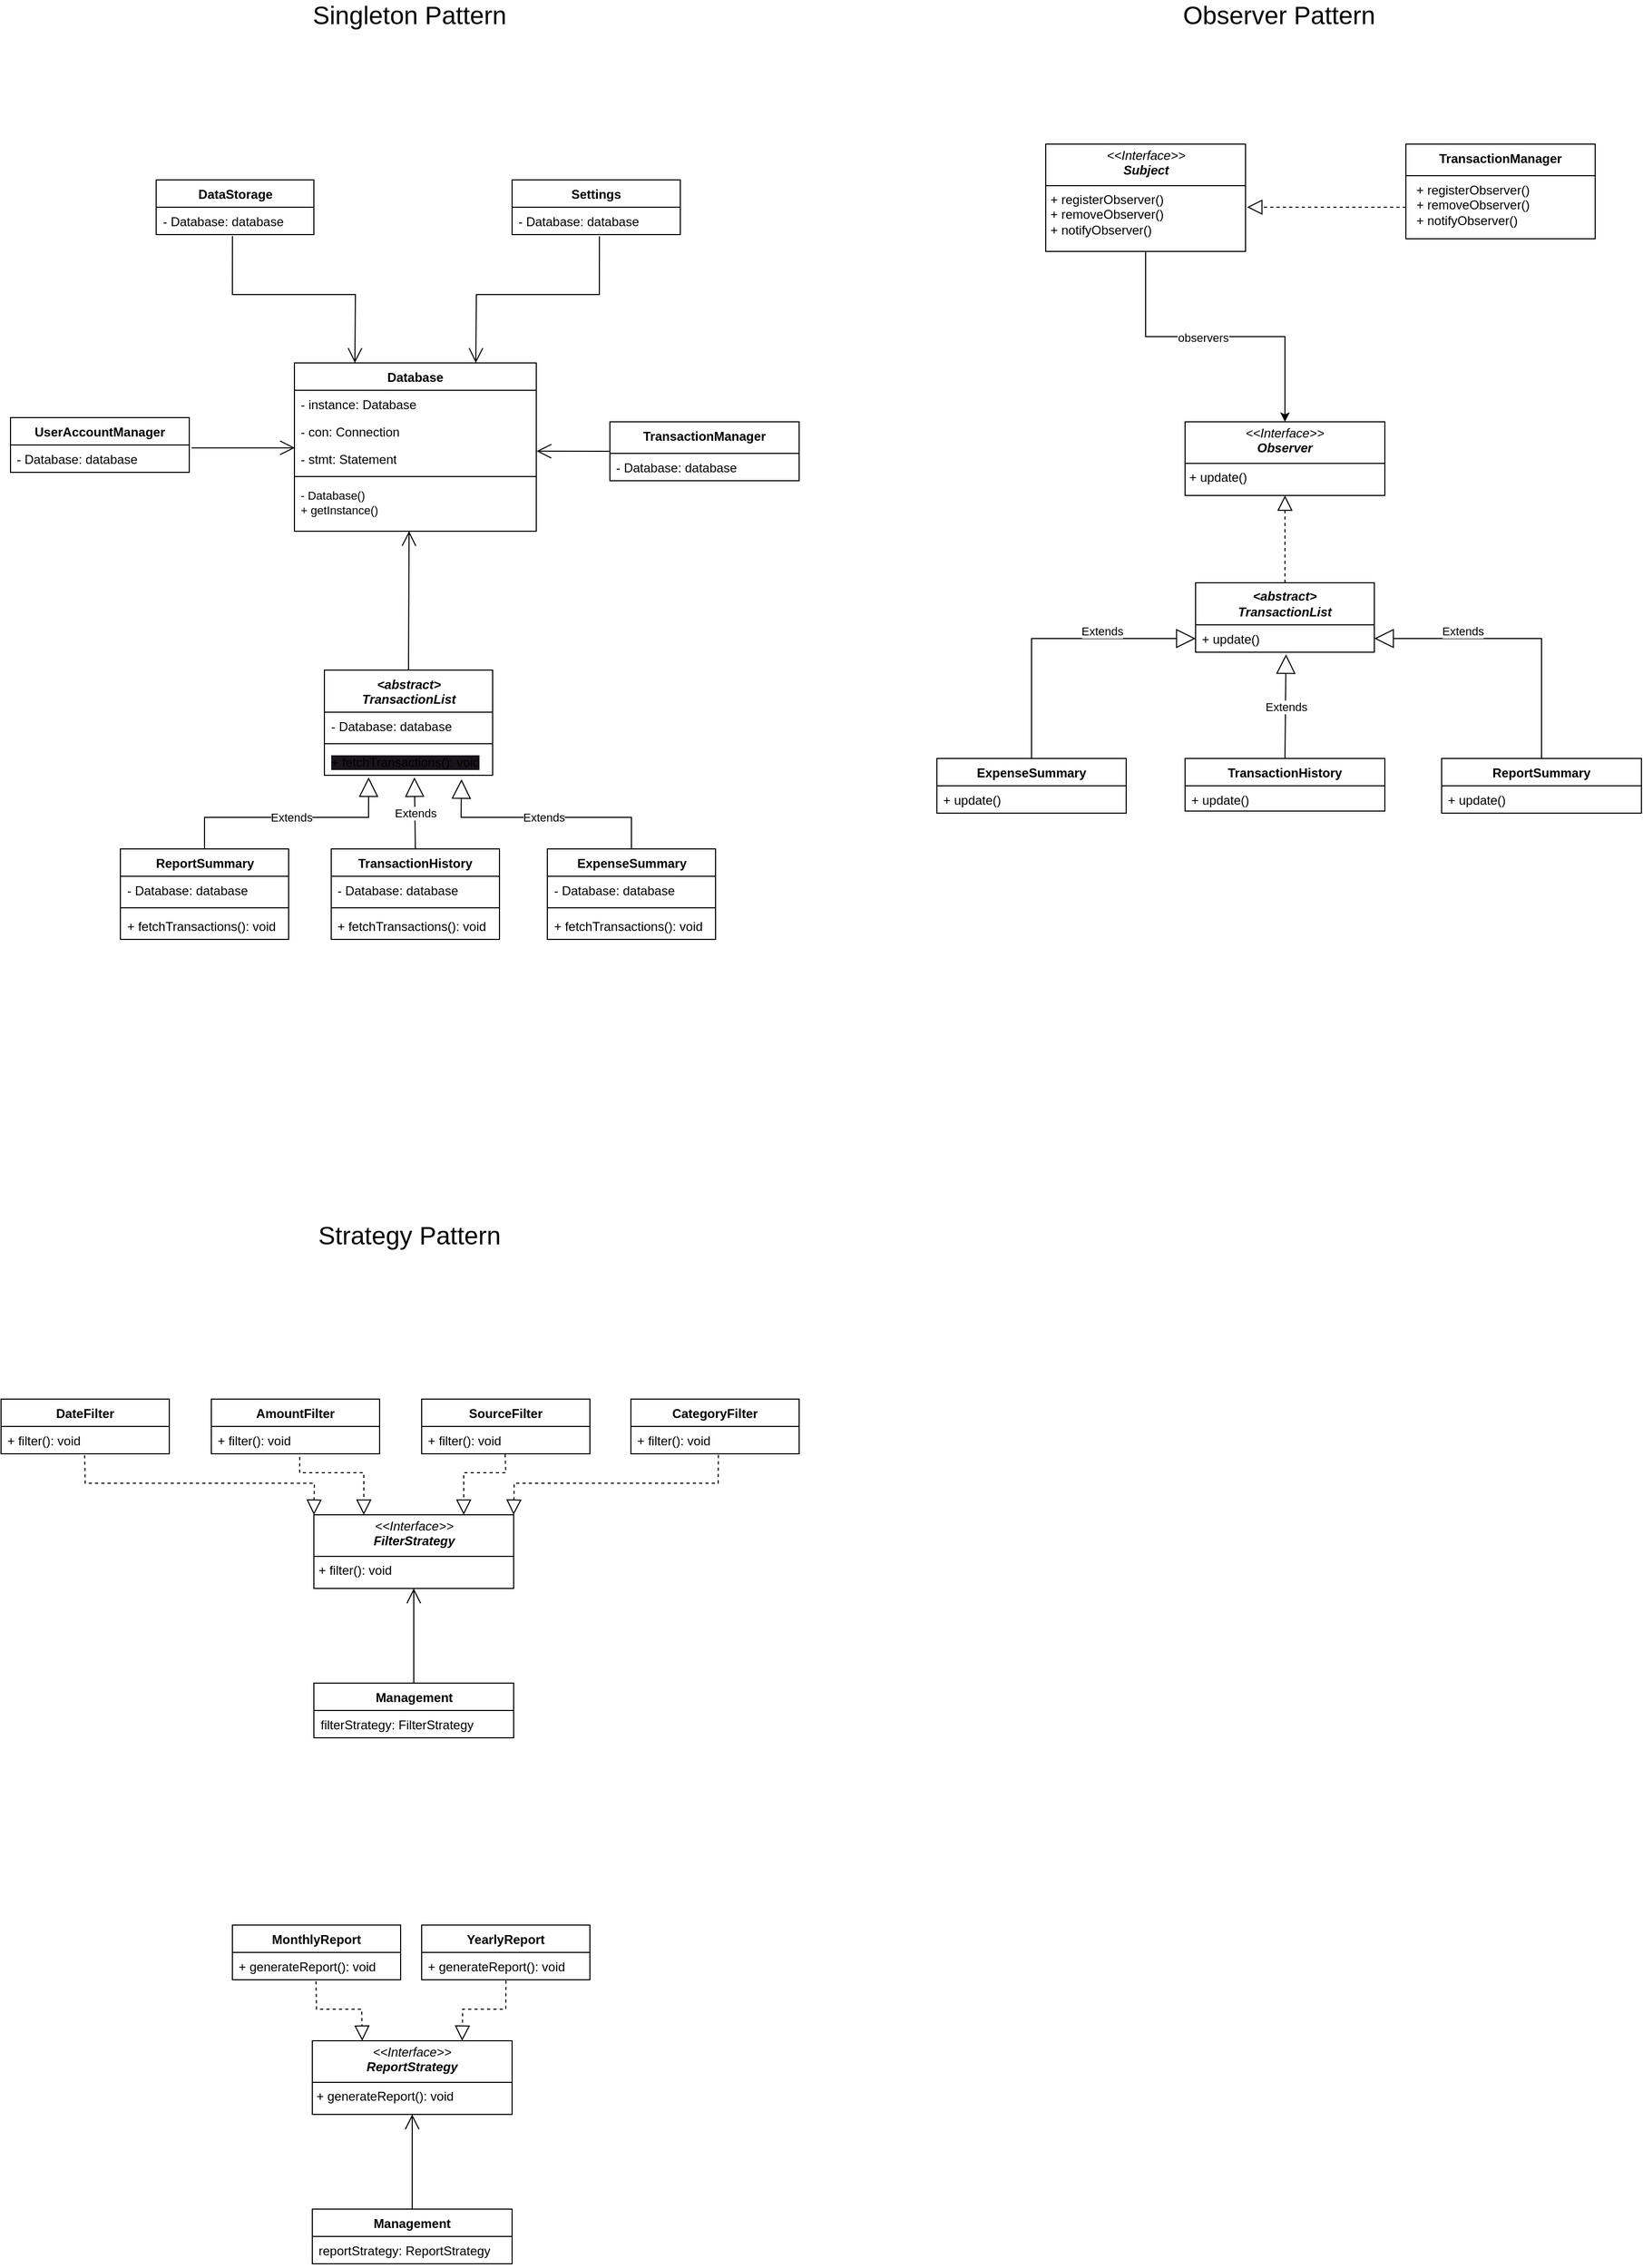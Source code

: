 <mxfile version="25.0.2">
  <diagram name="Seite-1" id="cXUFQEeaW59fj23Ln96j">
    <mxGraphModel dx="-550" dy="3259" grid="1" gridSize="10" guides="1" tooltips="1" connect="1" arrows="1" fold="1" page="1" pageScale="1" pageWidth="827" pageHeight="1169" math="0" shadow="0">
      <root>
        <mxCell id="0" />
        <mxCell id="1" parent="0" />
        <mxCell id="AUVV40zPMTTCpE6o2sGs-95" value="&lt;font style=&quot;font-size: 24px;&quot;&gt;Singleton Pattern&lt;/font&gt;" style="text;html=1;align=center;verticalAlign=middle;whiteSpace=wrap;rounded=0;" parent="1" vertex="1">
          <mxGeometry x="4433" y="-1150" width="231" height="30" as="geometry" />
        </mxCell>
        <mxCell id="w5f9wXGznIVUlc2JoBGe-2" value="&lt;font style=&quot;font-size: 24px;&quot;&gt;Observer Pattern&lt;/font&gt;" style="text;html=1;align=center;verticalAlign=middle;whiteSpace=wrap;rounded=0;" parent="1" vertex="1">
          <mxGeometry x="5260" y="-1150" width="231" height="30" as="geometry" />
        </mxCell>
        <mxCell id="w5f9wXGznIVUlc2JoBGe-7" value="&lt;p style=&quot;margin:0px;margin-top:4px;text-align:center;&quot;&gt;&lt;i&gt;&amp;lt;&amp;lt;Interface&amp;gt;&amp;gt;&lt;br&gt;&lt;b&gt;Observer&lt;/b&gt;&lt;/i&gt;&lt;/p&gt;&lt;hr size=&quot;1&quot; style=&quot;border-style:solid;&quot;&gt;&lt;p style=&quot;margin:0px;margin-left:4px;&quot;&gt;+ update()&lt;/p&gt;" style="verticalAlign=top;align=left;overflow=fill;html=1;whiteSpace=wrap;" parent="1" vertex="1">
          <mxGeometry x="5286" y="-749" width="190" height="70" as="geometry" />
        </mxCell>
        <mxCell id="w5f9wXGznIVUlc2JoBGe-69" style="edgeStyle=orthogonalEdgeStyle;rounded=0;orthogonalLoop=1;jettySize=auto;html=1;exitX=0.5;exitY=1;exitDx=0;exitDy=0;entryX=0.5;entryY=0;entryDx=0;entryDy=0;" parent="1" source="w5f9wXGznIVUlc2JoBGe-47" target="w5f9wXGznIVUlc2JoBGe-7" edge="1">
          <mxGeometry relative="1" as="geometry" />
        </mxCell>
        <mxCell id="w5f9wXGznIVUlc2JoBGe-70" value="observers" style="edgeLabel;html=1;align=center;verticalAlign=middle;resizable=0;points=[];" parent="w5f9wXGznIVUlc2JoBGe-69" vertex="1" connectable="0">
          <mxGeometry x="-0.079" y="-1" relative="1" as="geometry">
            <mxPoint as="offset" />
          </mxGeometry>
        </mxCell>
        <mxCell id="w5f9wXGznIVUlc2JoBGe-47" value="&lt;p style=&quot;margin:0px;margin-top:4px;text-align:center;&quot;&gt;&lt;i&gt;&amp;lt;&amp;lt;Interface&amp;gt;&amp;gt;&lt;br&gt;&lt;b&gt;Subject&lt;/b&gt;&lt;/i&gt;&lt;/p&gt;&lt;hr size=&quot;1&quot; style=&quot;border-style:solid;&quot;&gt;&lt;p style=&quot;margin:0px;margin-left:4px;&quot;&gt;+ registerObserver()&lt;/p&gt;&lt;p style=&quot;margin:0px;margin-left:4px;&quot;&gt;+ removeObserver()&lt;br&gt;&lt;/p&gt;&lt;p style=&quot;margin:0px;margin-left:4px;&quot;&gt;+ notifyObserver()&lt;br&gt;&lt;/p&gt;" style="verticalAlign=top;align=left;overflow=fill;html=1;whiteSpace=wrap;" parent="1" vertex="1">
          <mxGeometry x="5153.5" y="-1013" width="190" height="102" as="geometry" />
        </mxCell>
        <mxCell id="w5f9wXGznIVUlc2JoBGe-63" value="" style="endArrow=block;dashed=1;endFill=0;endSize=12;html=1;rounded=0;exitX=0;exitY=0.5;exitDx=0;exitDy=0;entryX=1.008;entryY=0.588;entryDx=0;entryDy=0;entryPerimeter=0;" parent="1" source="Cl8pB7wFlJ_iIsilF900-65" target="w5f9wXGznIVUlc2JoBGe-47" edge="1">
          <mxGeometry width="160" relative="1" as="geometry">
            <mxPoint x="5475" y="-964" as="sourcePoint" />
            <mxPoint x="5603.5" y="-1131" as="targetPoint" />
          </mxGeometry>
        </mxCell>
        <mxCell id="Cl8pB7wFlJ_iIsilF900-1" value="Database" style="swimlane;fontStyle=1;align=center;verticalAlign=top;childLayout=stackLayout;horizontal=1;startSize=26;horizontalStack=0;resizeParent=1;resizeParentMax=0;resizeLast=0;collapsible=1;marginBottom=0;whiteSpace=wrap;html=1;" parent="1" vertex="1">
          <mxGeometry x="4439" y="-805" width="230" height="160" as="geometry" />
        </mxCell>
        <mxCell id="Cl8pB7wFlJ_iIsilF900-2" value="- instance: Database" style="text;strokeColor=none;fillColor=none;align=left;verticalAlign=top;spacingLeft=4;spacingRight=4;overflow=hidden;rotatable=0;points=[[0,0.5],[1,0.5]];portConstraint=eastwest;whiteSpace=wrap;html=1;" parent="Cl8pB7wFlJ_iIsilF900-1" vertex="1">
          <mxGeometry y="26" width="230" height="26" as="geometry" />
        </mxCell>
        <mxCell id="Cl8pB7wFlJ_iIsilF900-3" value="- con: Connection" style="text;strokeColor=none;fillColor=none;align=left;verticalAlign=top;spacingLeft=4;spacingRight=4;overflow=hidden;rotatable=0;points=[[0,0.5],[1,0.5]];portConstraint=eastwest;whiteSpace=wrap;html=1;" parent="Cl8pB7wFlJ_iIsilF900-1" vertex="1">
          <mxGeometry y="52" width="230" height="26" as="geometry" />
        </mxCell>
        <mxCell id="Cl8pB7wFlJ_iIsilF900-4" value="- stmt: Statement" style="text;strokeColor=none;fillColor=none;align=left;verticalAlign=top;spacingLeft=4;spacingRight=4;overflow=hidden;rotatable=0;points=[[0,0.5],[1,0.5]];portConstraint=eastwest;whiteSpace=wrap;html=1;" parent="Cl8pB7wFlJ_iIsilF900-1" vertex="1">
          <mxGeometry y="78" width="230" height="26" as="geometry" />
        </mxCell>
        <mxCell id="Cl8pB7wFlJ_iIsilF900-5" value="" style="line;strokeWidth=1;fillColor=none;align=left;verticalAlign=middle;spacingTop=-1;spacingLeft=3;spacingRight=3;rotatable=0;labelPosition=right;points=[];portConstraint=eastwest;strokeColor=inherit;" parent="Cl8pB7wFlJ_iIsilF900-1" vertex="1">
          <mxGeometry y="104" width="230" height="8" as="geometry" />
        </mxCell>
        <mxCell id="Cl8pB7wFlJ_iIsilF900-6" value="&lt;div&gt;&lt;span style=&quot;font-size: 11px; text-align: center; text-wrap: nowrap; background-color: rgb(255, 255, 255);&quot;&gt;&lt;font style=&quot;&quot; color=&quot;#000000&quot;&gt;- Database()&lt;/font&gt;&lt;/span&gt;&lt;/div&gt;&lt;div&gt;&lt;span style=&quot;font-size: 11px; text-align: center; text-wrap: nowrap; background-color: rgb(255, 255, 255);&quot;&gt;&lt;font style=&quot;&quot; color=&quot;#000000&quot;&gt;+ getInstance()&lt;/font&gt;&lt;/span&gt;&lt;/div&gt;" style="text;strokeColor=none;fillColor=none;align=left;verticalAlign=top;spacingLeft=4;spacingRight=4;overflow=hidden;rotatable=0;points=[[0,0.5],[1,0.5]];portConstraint=eastwest;whiteSpace=wrap;html=1;" parent="Cl8pB7wFlJ_iIsilF900-1" vertex="1">
          <mxGeometry y="112" width="230" height="48" as="geometry" />
        </mxCell>
        <mxCell id="Cl8pB7wFlJ_iIsilF900-7" value="UserAccountManager" style="swimlane;fontStyle=1;align=center;verticalAlign=top;childLayout=stackLayout;horizontal=1;startSize=26;horizontalStack=0;resizeParent=1;resizeParentMax=0;resizeLast=0;collapsible=1;marginBottom=0;whiteSpace=wrap;html=1;" parent="1" vertex="1">
          <mxGeometry x="4169" y="-753" width="170" height="52" as="geometry" />
        </mxCell>
        <mxCell id="Cl8pB7wFlJ_iIsilF900-43" value="- Database: database" style="text;strokeColor=none;fillColor=none;align=left;verticalAlign=top;spacingLeft=4;spacingRight=4;overflow=hidden;rotatable=0;points=[[0,0.5],[1,0.5]];portConstraint=eastwest;whiteSpace=wrap;html=1;" parent="Cl8pB7wFlJ_iIsilF900-7" vertex="1">
          <mxGeometry y="26" width="170" height="26" as="geometry" />
        </mxCell>
        <mxCell id="Cl8pB7wFlJ_iIsilF900-17" value="Settings" style="swimlane;fontStyle=1;align=center;verticalAlign=top;childLayout=stackLayout;horizontal=1;startSize=26;horizontalStack=0;resizeParent=1;resizeParentMax=0;resizeLast=0;collapsible=1;marginBottom=0;whiteSpace=wrap;html=1;" parent="1" vertex="1">
          <mxGeometry x="4646" y="-979" width="160" height="52" as="geometry" />
        </mxCell>
        <mxCell id="Cl8pB7wFlJ_iIsilF900-45" value="- Database: database" style="text;strokeColor=none;fillColor=none;align=left;verticalAlign=top;spacingLeft=4;spacingRight=4;overflow=hidden;rotatable=0;points=[[0,0.5],[1,0.5]];portConstraint=eastwest;whiteSpace=wrap;html=1;" parent="Cl8pB7wFlJ_iIsilF900-17" vertex="1">
          <mxGeometry y="26" width="160" height="26" as="geometry" />
        </mxCell>
        <mxCell id="Cl8pB7wFlJ_iIsilF900-22" value="DataStorage" style="swimlane;fontStyle=1;align=center;verticalAlign=top;childLayout=stackLayout;horizontal=1;startSize=26;horizontalStack=0;resizeParent=1;resizeParentMax=0;resizeLast=0;collapsible=1;marginBottom=0;whiteSpace=wrap;html=1;" parent="1" vertex="1">
          <mxGeometry x="4307.5" y="-979" width="150" height="52" as="geometry" />
        </mxCell>
        <mxCell id="Cl8pB7wFlJ_iIsilF900-44" value="- Database: database" style="text;strokeColor=none;fillColor=none;align=left;verticalAlign=top;spacingLeft=4;spacingRight=4;overflow=hidden;rotatable=0;points=[[0,0.5],[1,0.5]];portConstraint=eastwest;whiteSpace=wrap;html=1;" parent="Cl8pB7wFlJ_iIsilF900-22" vertex="1">
          <mxGeometry y="26" width="150" height="26" as="geometry" />
        </mxCell>
        <mxCell id="Cl8pB7wFlJ_iIsilF900-27" value="&lt;div&gt;&lt;span style=&quot;background-color: initial;&quot;&gt;TransactionManager&lt;/span&gt;&lt;br&gt;&lt;/div&gt;" style="swimlane;fontStyle=1;align=center;verticalAlign=top;childLayout=stackLayout;horizontal=1;startSize=30;horizontalStack=0;resizeParent=1;resizeParentMax=0;resizeLast=0;collapsible=1;marginBottom=0;whiteSpace=wrap;html=1;" parent="1" vertex="1">
          <mxGeometry x="4739" y="-749" width="180" height="56" as="geometry" />
        </mxCell>
        <mxCell id="Cl8pB7wFlJ_iIsilF900-42" value="- Database: database" style="text;strokeColor=none;fillColor=none;align=left;verticalAlign=top;spacingLeft=4;spacingRight=4;overflow=hidden;rotatable=0;points=[[0,0.5],[1,0.5]];portConstraint=eastwest;whiteSpace=wrap;html=1;" parent="Cl8pB7wFlJ_iIsilF900-27" vertex="1">
          <mxGeometry y="30" width="180" height="26" as="geometry" />
        </mxCell>
        <mxCell id="Cl8pB7wFlJ_iIsilF900-47" value="" style="endArrow=open;endFill=1;endSize=12;html=1;rounded=0;entryX=0.25;entryY=0;entryDx=0;entryDy=0;exitX=0.484;exitY=1.051;exitDx=0;exitDy=0;exitPerimeter=0;" parent="1" source="Cl8pB7wFlJ_iIsilF900-44" target="Cl8pB7wFlJ_iIsilF900-1" edge="1">
          <mxGeometry width="160" relative="1" as="geometry">
            <mxPoint x="4380" y="-920" as="sourcePoint" />
            <mxPoint x="4875" y="-715" as="targetPoint" />
            <Array as="points">
              <mxPoint x="4380" y="-870" />
              <mxPoint x="4497" y="-870" />
            </Array>
          </mxGeometry>
        </mxCell>
        <mxCell id="Cl8pB7wFlJ_iIsilF900-48" value="" style="endArrow=open;endFill=1;endSize=12;html=1;rounded=0;entryX=0.75;entryY=0;entryDx=0;entryDy=0;exitX=0.519;exitY=1.064;exitDx=0;exitDy=0;exitPerimeter=0;" parent="1" source="Cl8pB7wFlJ_iIsilF900-45" target="Cl8pB7wFlJ_iIsilF900-1" edge="1">
          <mxGeometry width="160" relative="1" as="geometry">
            <mxPoint x="4730" y="-910" as="sourcePoint" />
            <mxPoint x="4775" y="-815" as="targetPoint" />
            <Array as="points">
              <mxPoint x="4729" y="-870" />
              <mxPoint x="4612" y="-870" />
            </Array>
          </mxGeometry>
        </mxCell>
        <mxCell id="Cl8pB7wFlJ_iIsilF900-49" value="" style="endArrow=open;endFill=1;endSize=12;html=1;rounded=0;exitX=1.013;exitY=0.104;exitDx=0;exitDy=0;entryX=0.002;entryY=0.104;entryDx=0;entryDy=0;entryPerimeter=0;exitPerimeter=0;" parent="1" source="Cl8pB7wFlJ_iIsilF900-43" target="Cl8pB7wFlJ_iIsilF900-4" edge="1">
          <mxGeometry width="160" relative="1" as="geometry">
            <mxPoint x="4342.23" y="-687.33" as="sourcePoint" />
            <mxPoint x="4705" y="-615" as="targetPoint" />
          </mxGeometry>
        </mxCell>
        <mxCell id="Cl8pB7wFlJ_iIsilF900-50" value="" style="endArrow=open;endFill=1;endSize=12;html=1;rounded=0;exitX=0;exitY=0.5;exitDx=0;exitDy=0;entryX=1.001;entryY=0.226;entryDx=0;entryDy=0;entryPerimeter=0;" parent="1" source="Cl8pB7wFlJ_iIsilF900-27" target="Cl8pB7wFlJ_iIsilF900-4" edge="1">
          <mxGeometry width="160" relative="1" as="geometry">
            <mxPoint x="4745" y="-684.0" as="sourcePoint" />
            <mxPoint x="4685" y="-665" as="targetPoint" />
          </mxGeometry>
        </mxCell>
        <mxCell id="Cl8pB7wFlJ_iIsilF900-51" value="" style="endArrow=open;endFill=1;endSize=12;html=1;rounded=0;exitX=0.5;exitY=0;exitDx=0;exitDy=0;entryX=0.474;entryY=0.997;entryDx=0;entryDy=0;entryPerimeter=0;" parent="1" source="Cl8pB7wFlJ_iIsilF900-99" target="Cl8pB7wFlJ_iIsilF900-6" edge="1">
          <mxGeometry width="160" relative="1" as="geometry">
            <mxPoint x="4544" y="-393" as="sourcePoint" />
            <mxPoint x="4559" y="-493" as="targetPoint" />
          </mxGeometry>
        </mxCell>
        <mxCell id="Cl8pB7wFlJ_iIsilF900-52" value="&lt;div&gt;&lt;span style=&quot;background-color: initial;&quot;&gt;TransactionManager&lt;/span&gt;&lt;br&gt;&lt;/div&gt;" style="swimlane;fontStyle=1;align=center;verticalAlign=top;childLayout=stackLayout;horizontal=1;startSize=30;horizontalStack=0;resizeParent=1;resizeParentMax=0;resizeLast=0;collapsible=1;marginBottom=0;whiteSpace=wrap;html=1;" parent="1" vertex="1">
          <mxGeometry x="5496" y="-1013" width="180" height="90" as="geometry" />
        </mxCell>
        <mxCell id="Cl8pB7wFlJ_iIsilF900-65" value="&lt;p style=&quot;margin: 0px 0px 0px 4px;&quot;&gt;+ registerObserver()&lt;/p&gt;&lt;p style=&quot;margin: 0px 0px 0px 4px;&quot;&gt;+ removeObserver()&lt;br&gt;&lt;/p&gt;&lt;p style=&quot;margin: 0px 0px 0px 4px;&quot;&gt;+ notifyObserver()&lt;/p&gt;" style="text;strokeColor=none;fillColor=none;align=left;verticalAlign=top;spacingLeft=4;spacingRight=4;overflow=hidden;rotatable=0;points=[[0,0.5],[1,0.5]];portConstraint=eastwest;whiteSpace=wrap;html=1;" parent="Cl8pB7wFlJ_iIsilF900-52" vertex="1">
          <mxGeometry y="30" width="180" height="60" as="geometry" />
        </mxCell>
        <mxCell id="Cl8pB7wFlJ_iIsilF900-79" value="ExpenseSummary" style="swimlane;fontStyle=1;align=center;verticalAlign=top;childLayout=stackLayout;horizontal=1;startSize=26;horizontalStack=0;resizeParent=1;resizeParentMax=0;resizeLast=0;collapsible=1;marginBottom=0;whiteSpace=wrap;html=1;" parent="1" vertex="1">
          <mxGeometry x="5050" y="-429" width="180" height="52" as="geometry" />
        </mxCell>
        <mxCell id="Cl8pB7wFlJ_iIsilF900-80" value="+ update()" style="text;strokeColor=none;fillColor=none;align=left;verticalAlign=top;spacingLeft=4;spacingRight=4;overflow=hidden;rotatable=0;points=[[0,0.5],[1,0.5]];portConstraint=eastwest;whiteSpace=wrap;html=1;" parent="Cl8pB7wFlJ_iIsilF900-79" vertex="1">
          <mxGeometry y="26" width="180" height="26" as="geometry" />
        </mxCell>
        <mxCell id="Cl8pB7wFlJ_iIsilF900-83" value="TransactionHistory" style="swimlane;fontStyle=1;align=center;verticalAlign=top;childLayout=stackLayout;horizontal=1;startSize=26;horizontalStack=0;resizeParent=1;resizeParentMax=0;resizeLast=0;collapsible=1;marginBottom=0;whiteSpace=wrap;html=1;" parent="1" vertex="1">
          <mxGeometry x="5286" y="-429" width="190" height="50" as="geometry" />
        </mxCell>
        <mxCell id="Cl8pB7wFlJ_iIsilF900-84" value="+ update()" style="text;strokeColor=none;fillColor=none;align=left;verticalAlign=top;spacingLeft=4;spacingRight=4;overflow=hidden;rotatable=0;points=[[0,0.5],[1,0.5]];portConstraint=eastwest;whiteSpace=wrap;html=1;" parent="Cl8pB7wFlJ_iIsilF900-83" vertex="1">
          <mxGeometry y="26" width="190" height="24" as="geometry" />
        </mxCell>
        <mxCell id="Cl8pB7wFlJ_iIsilF900-85" value="ReportSummary" style="swimlane;fontStyle=1;align=center;verticalAlign=top;childLayout=stackLayout;horizontal=1;startSize=26;horizontalStack=0;resizeParent=1;resizeParentMax=0;resizeLast=0;collapsible=1;marginBottom=0;whiteSpace=wrap;html=1;" parent="1" vertex="1">
          <mxGeometry x="5530" y="-429" width="190" height="52" as="geometry" />
        </mxCell>
        <mxCell id="Cl8pB7wFlJ_iIsilF900-86" value="+ update()" style="text;strokeColor=none;fillColor=none;align=left;verticalAlign=top;spacingLeft=4;spacingRight=4;overflow=hidden;rotatable=0;points=[[0,0.5],[1,0.5]];portConstraint=eastwest;whiteSpace=wrap;html=1;" parent="Cl8pB7wFlJ_iIsilF900-85" vertex="1">
          <mxGeometry y="26" width="190" height="26" as="geometry" />
        </mxCell>
        <mxCell id="Cl8pB7wFlJ_iIsilF900-93" value="&lt;i&gt;&lt;b&gt;&amp;lt;abstract&amp;gt;&lt;/b&gt;&lt;/i&gt;&lt;div&gt;&lt;i&gt;&lt;b&gt;TransactionList&lt;/b&gt;&lt;/i&gt;&lt;/div&gt;" style="swimlane;fontStyle=0;childLayout=stackLayout;horizontal=1;startSize=40;fillColor=none;horizontalStack=0;resizeParent=1;resizeParentMax=0;resizeLast=0;collapsible=1;marginBottom=0;whiteSpace=wrap;html=1;" parent="1" vertex="1">
          <mxGeometry x="5296" y="-596" width="170" height="66" as="geometry" />
        </mxCell>
        <mxCell id="Cl8pB7wFlJ_iIsilF900-95" value="+ update()" style="text;strokeColor=none;fillColor=none;align=left;verticalAlign=top;spacingLeft=4;spacingRight=4;overflow=hidden;rotatable=0;points=[[0,0.5],[1,0.5]];portConstraint=eastwest;whiteSpace=wrap;html=1;" parent="Cl8pB7wFlJ_iIsilF900-93" vertex="1">
          <mxGeometry y="40" width="170" height="26" as="geometry" />
        </mxCell>
        <mxCell id="Cl8pB7wFlJ_iIsilF900-99" value="&lt;i style=&quot;font-weight: 400;&quot;&gt;&lt;b&gt;&amp;lt;abstract&amp;gt;&lt;/b&gt;&lt;/i&gt;&lt;div style=&quot;font-weight: 400;&quot;&gt;&lt;i&gt;&lt;b&gt;TransactionList&lt;/b&gt;&lt;/i&gt;&lt;/div&gt;" style="swimlane;fontStyle=1;align=center;verticalAlign=top;childLayout=stackLayout;horizontal=1;startSize=40;horizontalStack=0;resizeParent=1;resizeParentMax=0;resizeLast=0;collapsible=1;marginBottom=0;whiteSpace=wrap;html=1;" parent="1" vertex="1">
          <mxGeometry x="4467.5" y="-513" width="160" height="100" as="geometry" />
        </mxCell>
        <mxCell id="Cl8pB7wFlJ_iIsilF900-100" value="- Database: database" style="text;strokeColor=none;fillColor=none;align=left;verticalAlign=top;spacingLeft=4;spacingRight=4;overflow=hidden;rotatable=0;points=[[0,0.5],[1,0.5]];portConstraint=eastwest;whiteSpace=wrap;html=1;" parent="Cl8pB7wFlJ_iIsilF900-99" vertex="1">
          <mxGeometry y="40" width="160" height="26" as="geometry" />
        </mxCell>
        <mxCell id="Cl8pB7wFlJ_iIsilF900-101" value="" style="line;strokeWidth=1;fillColor=none;align=left;verticalAlign=middle;spacingTop=-1;spacingLeft=3;spacingRight=3;rotatable=0;labelPosition=right;points=[];portConstraint=eastwest;strokeColor=inherit;" parent="Cl8pB7wFlJ_iIsilF900-99" vertex="1">
          <mxGeometry y="66" width="160" height="8" as="geometry" />
        </mxCell>
        <mxCell id="Cl8pB7wFlJ_iIsilF900-102" value="&lt;span style=&quot;text-align: center; text-wrap: nowrap; background-color: rgb(24, 20, 29);&quot;&gt;&lt;font style=&quot;font-size: 12px;&quot;&gt;+ fetchTransactions(): void&lt;/font&gt;&lt;/span&gt;" style="text;strokeColor=none;fillColor=none;align=left;verticalAlign=top;spacingLeft=4;spacingRight=4;overflow=hidden;rotatable=0;points=[[0,0.5],[1,0.5]];portConstraint=eastwest;whiteSpace=wrap;html=1;" parent="Cl8pB7wFlJ_iIsilF900-99" vertex="1">
          <mxGeometry y="74" width="160" height="26" as="geometry" />
        </mxCell>
        <mxCell id="Cl8pB7wFlJ_iIsilF900-104" value="&lt;font style=&quot;font-size: 24px;&quot;&gt;Strategy Pattern&lt;/font&gt;" style="text;html=1;align=center;verticalAlign=middle;whiteSpace=wrap;rounded=0;" parent="1" vertex="1">
          <mxGeometry x="4433" y="10" width="231" height="30" as="geometry" />
        </mxCell>
        <mxCell id="Cl8pB7wFlJ_iIsilF900-111" value="ExpenseSummary" style="swimlane;fontStyle=1;align=center;verticalAlign=top;childLayout=stackLayout;horizontal=1;startSize=26;horizontalStack=0;resizeParent=1;resizeParentMax=0;resizeLast=0;collapsible=1;marginBottom=0;whiteSpace=wrap;html=1;" parent="1" vertex="1">
          <mxGeometry x="4679.5" y="-343" width="160" height="86" as="geometry" />
        </mxCell>
        <mxCell id="Cl8pB7wFlJ_iIsilF900-112" value="- Database: database" style="text;strokeColor=none;fillColor=none;align=left;verticalAlign=top;spacingLeft=4;spacingRight=4;overflow=hidden;rotatable=0;points=[[0,0.5],[1,0.5]];portConstraint=eastwest;whiteSpace=wrap;html=1;" parent="Cl8pB7wFlJ_iIsilF900-111" vertex="1">
          <mxGeometry y="26" width="160" height="26" as="geometry" />
        </mxCell>
        <mxCell id="Cl8pB7wFlJ_iIsilF900-113" value="" style="line;strokeWidth=1;fillColor=none;align=left;verticalAlign=middle;spacingTop=-1;spacingLeft=3;spacingRight=3;rotatable=0;labelPosition=right;points=[];portConstraint=eastwest;strokeColor=inherit;" parent="Cl8pB7wFlJ_iIsilF900-111" vertex="1">
          <mxGeometry y="52" width="160" height="8" as="geometry" />
        </mxCell>
        <mxCell id="Cl8pB7wFlJ_iIsilF900-114" value="&lt;span style=&quot;text-align: center; text-wrap: nowrap; background-color: rgb(255, 255, 255);&quot;&gt;&lt;font color=&quot;#000000&quot;&gt;+ fetchTransactions(): void&lt;/font&gt;&lt;/span&gt;" style="text;strokeColor=none;fillColor=none;align=left;verticalAlign=top;spacingLeft=4;spacingRight=4;overflow=hidden;rotatable=0;points=[[0,0.5],[1,0.5]];portConstraint=eastwest;whiteSpace=wrap;html=1;" parent="Cl8pB7wFlJ_iIsilF900-111" vertex="1">
          <mxGeometry y="60" width="160" height="26" as="geometry" />
        </mxCell>
        <mxCell id="Cl8pB7wFlJ_iIsilF900-115" value="TransactionHistory" style="swimlane;fontStyle=1;align=center;verticalAlign=top;childLayout=stackLayout;horizontal=1;startSize=26;horizontalStack=0;resizeParent=1;resizeParentMax=0;resizeLast=0;collapsible=1;marginBottom=0;whiteSpace=wrap;html=1;" parent="1" vertex="1">
          <mxGeometry x="4474" y="-343" width="160" height="86" as="geometry" />
        </mxCell>
        <mxCell id="Cl8pB7wFlJ_iIsilF900-116" value="- Database: database" style="text;strokeColor=none;fillColor=none;align=left;verticalAlign=top;spacingLeft=4;spacingRight=4;overflow=hidden;rotatable=0;points=[[0,0.5],[1,0.5]];portConstraint=eastwest;whiteSpace=wrap;html=1;" parent="Cl8pB7wFlJ_iIsilF900-115" vertex="1">
          <mxGeometry y="26" width="160" height="26" as="geometry" />
        </mxCell>
        <mxCell id="Cl8pB7wFlJ_iIsilF900-117" value="" style="line;strokeWidth=1;fillColor=none;align=left;verticalAlign=middle;spacingTop=-1;spacingLeft=3;spacingRight=3;rotatable=0;labelPosition=right;points=[];portConstraint=eastwest;strokeColor=inherit;" parent="Cl8pB7wFlJ_iIsilF900-115" vertex="1">
          <mxGeometry y="52" width="160" height="8" as="geometry" />
        </mxCell>
        <mxCell id="Cl8pB7wFlJ_iIsilF900-118" value="&lt;span style=&quot;text-align: center; text-wrap: nowrap; background-color: rgb(255, 255, 255);&quot;&gt;&lt;font color=&quot;#000000&quot;&gt;+ fetchTransactions(): void&lt;/font&gt;&lt;/span&gt;" style="text;strokeColor=none;fillColor=none;align=left;verticalAlign=top;spacingLeft=4;spacingRight=4;overflow=hidden;rotatable=0;points=[[0,0.5],[1,0.5]];portConstraint=eastwest;whiteSpace=wrap;html=1;" parent="Cl8pB7wFlJ_iIsilF900-115" vertex="1">
          <mxGeometry y="60" width="160" height="26" as="geometry" />
        </mxCell>
        <mxCell id="Cl8pB7wFlJ_iIsilF900-119" value="ReportSummary" style="swimlane;fontStyle=1;align=center;verticalAlign=top;childLayout=stackLayout;horizontal=1;startSize=26;horizontalStack=0;resizeParent=1;resizeParentMax=0;resizeLast=0;collapsible=1;marginBottom=0;whiteSpace=wrap;html=1;" parent="1" vertex="1">
          <mxGeometry x="4273.5" y="-343" width="160" height="86" as="geometry" />
        </mxCell>
        <mxCell id="Cl8pB7wFlJ_iIsilF900-120" value="- Database: database" style="text;strokeColor=none;fillColor=none;align=left;verticalAlign=top;spacingLeft=4;spacingRight=4;overflow=hidden;rotatable=0;points=[[0,0.5],[1,0.5]];portConstraint=eastwest;whiteSpace=wrap;html=1;" parent="Cl8pB7wFlJ_iIsilF900-119" vertex="1">
          <mxGeometry y="26" width="160" height="26" as="geometry" />
        </mxCell>
        <mxCell id="Cl8pB7wFlJ_iIsilF900-121" value="" style="line;strokeWidth=1;fillColor=none;align=left;verticalAlign=middle;spacingTop=-1;spacingLeft=3;spacingRight=3;rotatable=0;labelPosition=right;points=[];portConstraint=eastwest;strokeColor=inherit;" parent="Cl8pB7wFlJ_iIsilF900-119" vertex="1">
          <mxGeometry y="52" width="160" height="8" as="geometry" />
        </mxCell>
        <mxCell id="Cl8pB7wFlJ_iIsilF900-122" value="&lt;span style=&quot;color: rgb(0, 0, 0); text-align: center; text-wrap: nowrap; background-color: rgb(255, 255, 255);&quot;&gt;+ fetchTransactions(): void&lt;/span&gt;" style="text;strokeColor=none;fillColor=none;align=left;verticalAlign=top;spacingLeft=4;spacingRight=4;overflow=hidden;rotatable=0;points=[[0,0.5],[1,0.5]];portConstraint=eastwest;whiteSpace=wrap;html=1;" parent="Cl8pB7wFlJ_iIsilF900-119" vertex="1">
          <mxGeometry y="60" width="160" height="26" as="geometry" />
        </mxCell>
        <mxCell id="Cl8pB7wFlJ_iIsilF900-123" value="Extends" style="endArrow=block;endSize=16;endFill=0;html=1;rounded=0;exitX=0.5;exitY=0;exitDx=0;exitDy=0;entryX=0.815;entryY=1.145;entryDx=0;entryDy=0;entryPerimeter=0;" parent="1" source="Cl8pB7wFlJ_iIsilF900-111" target="Cl8pB7wFlJ_iIsilF900-102" edge="1">
          <mxGeometry width="160" relative="1" as="geometry">
            <mxPoint x="4520.5" y="-433" as="sourcePoint" />
            <mxPoint x="4680.5" y="-433" as="targetPoint" />
            <Array as="points">
              <mxPoint x="4759.5" y="-373" />
              <mxPoint x="4597.5" y="-373" />
            </Array>
          </mxGeometry>
        </mxCell>
        <mxCell id="Cl8pB7wFlJ_iIsilF900-127" value="Extends" style="endArrow=block;endSize=16;endFill=0;html=1;rounded=0;exitX=0.5;exitY=0;exitDx=0;exitDy=0;entryX=0.535;entryY=1.078;entryDx=0;entryDy=0;entryPerimeter=0;" parent="1" source="Cl8pB7wFlJ_iIsilF900-115" target="Cl8pB7wFlJ_iIsilF900-102" edge="1">
          <mxGeometry width="160" relative="1" as="geometry">
            <mxPoint x="4710.5" y="-553" as="sourcePoint" />
            <mxPoint x="4870.5" y="-553" as="targetPoint" />
          </mxGeometry>
        </mxCell>
        <mxCell id="Cl8pB7wFlJ_iIsilF900-128" value="Extends" style="endArrow=block;endSize=16;endFill=0;html=1;rounded=0;exitX=0.5;exitY=0;exitDx=0;exitDy=0;entryX=0.263;entryY=1.076;entryDx=0;entryDy=0;entryPerimeter=0;" parent="1" source="Cl8pB7wFlJ_iIsilF900-119" target="Cl8pB7wFlJ_iIsilF900-102" edge="1">
          <mxGeometry width="160" relative="1" as="geometry">
            <mxPoint x="4710.5" y="-503" as="sourcePoint" />
            <mxPoint x="4500.5" y="-393" as="targetPoint" />
            <Array as="points">
              <mxPoint x="4353.5" y="-373" />
              <mxPoint x="4509.5" y="-373" />
            </Array>
          </mxGeometry>
        </mxCell>
        <mxCell id="Cl8pB7wFlJ_iIsilF900-129" value="&lt;p style=&quot;margin:0px;margin-top:4px;text-align:center;&quot;&gt;&lt;i&gt;&amp;lt;&amp;lt;Interface&amp;gt;&amp;gt;&lt;br&gt;&lt;b&gt;FilterStrategy&lt;/b&gt;&lt;/i&gt;&lt;/p&gt;&lt;hr size=&quot;1&quot; style=&quot;border-style:solid;&quot;&gt;&lt;p style=&quot;margin:0px;margin-left:4px;&quot;&gt;+ filter(): void&lt;/p&gt;" style="verticalAlign=top;align=left;overflow=fill;html=1;whiteSpace=wrap;" parent="1" vertex="1">
          <mxGeometry x="4457.5" y="290" width="190" height="70" as="geometry" />
        </mxCell>
        <mxCell id="Cl8pB7wFlJ_iIsilF900-130" value="DateFilter" style="swimlane;fontStyle=1;align=center;verticalAlign=top;childLayout=stackLayout;horizontal=1;startSize=26;horizontalStack=0;resizeParent=1;resizeParentMax=0;resizeLast=0;collapsible=1;marginBottom=0;whiteSpace=wrap;html=1;" parent="1" vertex="1">
          <mxGeometry x="4160" y="180" width="160" height="52" as="geometry" />
        </mxCell>
        <mxCell id="Cl8pB7wFlJ_iIsilF900-131" value="+ filter(): void" style="text;strokeColor=none;fillColor=none;align=left;verticalAlign=top;spacingLeft=4;spacingRight=4;overflow=hidden;rotatable=0;points=[[0,0.5],[1,0.5]];portConstraint=eastwest;whiteSpace=wrap;html=1;" parent="Cl8pB7wFlJ_iIsilF900-130" vertex="1">
          <mxGeometry y="26" width="160" height="26" as="geometry" />
        </mxCell>
        <mxCell id="Cl8pB7wFlJ_iIsilF900-134" value="CategoryFilter" style="swimlane;fontStyle=1;align=center;verticalAlign=top;childLayout=stackLayout;horizontal=1;startSize=26;horizontalStack=0;resizeParent=1;resizeParentMax=0;resizeLast=0;collapsible=1;marginBottom=0;whiteSpace=wrap;html=1;" parent="1" vertex="1">
          <mxGeometry x="4759" y="180" width="160" height="52" as="geometry" />
        </mxCell>
        <mxCell id="Cl8pB7wFlJ_iIsilF900-135" value="+ filter(): void" style="text;strokeColor=none;fillColor=none;align=left;verticalAlign=top;spacingLeft=4;spacingRight=4;overflow=hidden;rotatable=0;points=[[0,0.5],[1,0.5]];portConstraint=eastwest;whiteSpace=wrap;html=1;" parent="Cl8pB7wFlJ_iIsilF900-134" vertex="1">
          <mxGeometry y="26" width="160" height="26" as="geometry" />
        </mxCell>
        <mxCell id="Cl8pB7wFlJ_iIsilF900-136" value="" style="endArrow=block;dashed=1;endFill=0;endSize=12;html=1;rounded=0;exitX=0.52;exitY=1.044;exitDx=0;exitDy=0;exitPerimeter=0;entryX=1;entryY=0;entryDx=0;entryDy=0;" parent="1" source="Cl8pB7wFlJ_iIsilF900-135" target="Cl8pB7wFlJ_iIsilF900-129" edge="1">
          <mxGeometry width="160" relative="1" as="geometry">
            <mxPoint x="4774.5" y="250" as="sourcePoint" />
            <mxPoint x="4934.5" y="250" as="targetPoint" />
            <Array as="points">
              <mxPoint x="4842" y="260" />
              <mxPoint x="4648" y="260" />
            </Array>
          </mxGeometry>
        </mxCell>
        <mxCell id="Cl8pB7wFlJ_iIsilF900-137" value="" style="endArrow=block;dashed=1;endFill=0;endSize=12;html=1;rounded=0;exitX=0.497;exitY=1.051;exitDx=0;exitDy=0;exitPerimeter=0;entryX=0;entryY=0;entryDx=0;entryDy=0;" parent="1" source="Cl8pB7wFlJ_iIsilF900-131" target="Cl8pB7wFlJ_iIsilF900-129" edge="1">
          <mxGeometry width="160" relative="1" as="geometry">
            <mxPoint x="4774.5" y="250" as="sourcePoint" />
            <mxPoint x="4934.5" y="250" as="targetPoint" />
            <Array as="points">
              <mxPoint x="4240" y="260" />
              <mxPoint x="4458" y="260" />
            </Array>
          </mxGeometry>
        </mxCell>
        <mxCell id="Cl8pB7wFlJ_iIsilF900-138" value="AmountFilter" style="swimlane;fontStyle=1;align=center;verticalAlign=top;childLayout=stackLayout;horizontal=1;startSize=26;horizontalStack=0;resizeParent=1;resizeParentMax=0;resizeLast=0;collapsible=1;marginBottom=0;whiteSpace=wrap;html=1;" parent="1" vertex="1">
          <mxGeometry x="4360" y="180" width="160" height="52" as="geometry" />
        </mxCell>
        <mxCell id="Cl8pB7wFlJ_iIsilF900-139" value="+ filter(): void" style="text;strokeColor=none;fillColor=none;align=left;verticalAlign=top;spacingLeft=4;spacingRight=4;overflow=hidden;rotatable=0;points=[[0,0.5],[1,0.5]];portConstraint=eastwest;whiteSpace=wrap;html=1;" parent="Cl8pB7wFlJ_iIsilF900-138" vertex="1">
          <mxGeometry y="26" width="160" height="26" as="geometry" />
        </mxCell>
        <mxCell id="Cl8pB7wFlJ_iIsilF900-141" value="&lt;p style=&quot;margin:0px;margin-top:4px;text-align:center;&quot;&gt;&lt;i&gt;&amp;lt;&amp;lt;Interface&amp;gt;&amp;gt;&lt;br&gt;&lt;b&gt;ReportStrategy&lt;/b&gt;&lt;/i&gt;&lt;/p&gt;&lt;hr size=&quot;1&quot; style=&quot;border-style:solid;&quot;&gt;&lt;p style=&quot;margin:0px;margin-left:4px;&quot;&gt;+ generateReport(): void&lt;/p&gt;" style="verticalAlign=top;align=left;overflow=fill;html=1;whiteSpace=wrap;" parent="1" vertex="1">
          <mxGeometry x="4456" y="790" width="190" height="70" as="geometry" />
        </mxCell>
        <mxCell id="Cl8pB7wFlJ_iIsilF900-142" value="MonthlyReport" style="swimlane;fontStyle=1;align=center;verticalAlign=top;childLayout=stackLayout;horizontal=1;startSize=26;horizontalStack=0;resizeParent=1;resizeParentMax=0;resizeLast=0;collapsible=1;marginBottom=0;whiteSpace=wrap;html=1;" parent="1" vertex="1">
          <mxGeometry x="4380" y="680" width="160" height="52" as="geometry" />
        </mxCell>
        <mxCell id="Cl8pB7wFlJ_iIsilF900-143" value="+ generateReport(): void" style="text;strokeColor=none;fillColor=none;align=left;verticalAlign=top;spacingLeft=4;spacingRight=4;overflow=hidden;rotatable=0;points=[[0,0.5],[1,0.5]];portConstraint=eastwest;whiteSpace=wrap;html=1;" parent="Cl8pB7wFlJ_iIsilF900-142" vertex="1">
          <mxGeometry y="26" width="160" height="26" as="geometry" />
        </mxCell>
        <mxCell id="Cl8pB7wFlJ_iIsilF900-147" value="" style="endArrow=block;dashed=1;endFill=0;endSize=12;html=1;rounded=0;exitX=0.497;exitY=1.051;exitDx=0;exitDy=0;exitPerimeter=0;entryX=0.25;entryY=0;entryDx=0;entryDy=0;" parent="1" source="Cl8pB7wFlJ_iIsilF900-143" target="Cl8pB7wFlJ_iIsilF900-141" edge="1">
          <mxGeometry width="160" relative="1" as="geometry">
            <mxPoint x="4773" y="750" as="sourcePoint" />
            <mxPoint x="4933" y="750" as="targetPoint" />
            <Array as="points">
              <mxPoint x="4460" y="760" />
              <mxPoint x="4503" y="760" />
            </Array>
          </mxGeometry>
        </mxCell>
        <mxCell id="Cl8pB7wFlJ_iIsilF900-148" value="YearlyReport" style="swimlane;fontStyle=1;align=center;verticalAlign=top;childLayout=stackLayout;horizontal=1;startSize=26;horizontalStack=0;resizeParent=1;resizeParentMax=0;resizeLast=0;collapsible=1;marginBottom=0;whiteSpace=wrap;html=1;" parent="1" vertex="1">
          <mxGeometry x="4560" y="680" width="160" height="52" as="geometry" />
        </mxCell>
        <mxCell id="Cl8pB7wFlJ_iIsilF900-149" value="+ generateReport(): void" style="text;strokeColor=none;fillColor=none;align=left;verticalAlign=top;spacingLeft=4;spacingRight=4;overflow=hidden;rotatable=0;points=[[0,0.5],[1,0.5]];portConstraint=eastwest;whiteSpace=wrap;html=1;" parent="Cl8pB7wFlJ_iIsilF900-148" vertex="1">
          <mxGeometry y="26" width="160" height="26" as="geometry" />
        </mxCell>
        <mxCell id="Cl8pB7wFlJ_iIsilF900-150" value="" style="endArrow=block;dashed=1;endFill=0;endSize=12;html=1;rounded=0;exitX=0.501;exitY=1.03;exitDx=0;exitDy=0;exitPerimeter=0;entryX=0.75;entryY=0;entryDx=0;entryDy=0;" parent="1" source="Cl8pB7wFlJ_iIsilF900-149" target="Cl8pB7wFlJ_iIsilF900-141" edge="1">
          <mxGeometry width="160" relative="1" as="geometry">
            <mxPoint x="4473" y="780" as="sourcePoint" />
            <mxPoint x="4633" y="780" as="targetPoint" />
            <Array as="points">
              <mxPoint x="4640" y="760" />
              <mxPoint x="4599" y="760" />
            </Array>
          </mxGeometry>
        </mxCell>
        <mxCell id="Cl8pB7wFlJ_iIsilF900-151" value="Management" style="swimlane;fontStyle=1;align=center;verticalAlign=top;childLayout=stackLayout;horizontal=1;startSize=26;horizontalStack=0;resizeParent=1;resizeParentMax=0;resizeLast=0;collapsible=1;marginBottom=0;whiteSpace=wrap;html=1;" parent="1" vertex="1">
          <mxGeometry x="4456" y="950" width="190" height="52" as="geometry" />
        </mxCell>
        <mxCell id="Cl8pB7wFlJ_iIsilF900-152" value="reportStrategy: ReportStrategy" style="text;strokeColor=none;fillColor=none;align=left;verticalAlign=top;spacingLeft=4;spacingRight=4;overflow=hidden;rotatable=0;points=[[0,0.5],[1,0.5]];portConstraint=eastwest;whiteSpace=wrap;html=1;" parent="Cl8pB7wFlJ_iIsilF900-151" vertex="1">
          <mxGeometry y="26" width="190" height="26" as="geometry" />
        </mxCell>
        <mxCell id="Cl8pB7wFlJ_iIsilF900-168" value="" style="endArrow=open;endFill=1;endSize=12;html=1;rounded=0;exitX=0.5;exitY=0;exitDx=0;exitDy=0;entryX=0.5;entryY=1;entryDx=0;entryDy=0;" parent="1" source="Cl8pB7wFlJ_iIsilF900-151" target="Cl8pB7wFlJ_iIsilF900-141" edge="1">
          <mxGeometry width="160" relative="1" as="geometry">
            <mxPoint x="4610.5" y="830" as="sourcePoint" />
            <mxPoint x="4770.5" y="830" as="targetPoint" />
          </mxGeometry>
        </mxCell>
        <mxCell id="Cl8pB7wFlJ_iIsilF900-169" value="Management" style="swimlane;fontStyle=1;align=center;verticalAlign=top;childLayout=stackLayout;horizontal=1;startSize=26;horizontalStack=0;resizeParent=1;resizeParentMax=0;resizeLast=0;collapsible=1;marginBottom=0;whiteSpace=wrap;html=1;" parent="1" vertex="1">
          <mxGeometry x="4457.5" y="450" width="190" height="52" as="geometry" />
        </mxCell>
        <mxCell id="Cl8pB7wFlJ_iIsilF900-170" value="filterStrategy: FilterStrategy" style="text;strokeColor=none;fillColor=none;align=left;verticalAlign=top;spacingLeft=4;spacingRight=4;overflow=hidden;rotatable=0;points=[[0,0.5],[1,0.5]];portConstraint=eastwest;whiteSpace=wrap;html=1;" parent="Cl8pB7wFlJ_iIsilF900-169" vertex="1">
          <mxGeometry y="26" width="190" height="26" as="geometry" />
        </mxCell>
        <mxCell id="Cl8pB7wFlJ_iIsilF900-173" value="" style="endArrow=open;endFill=1;endSize=12;html=1;rounded=0;entryX=0.5;entryY=1;entryDx=0;entryDy=0;exitX=0.5;exitY=0;exitDx=0;exitDy=0;" parent="1" source="Cl8pB7wFlJ_iIsilF900-169" target="Cl8pB7wFlJ_iIsilF900-129" edge="1">
          <mxGeometry width="160" relative="1" as="geometry">
            <mxPoint x="4620.5" y="610" as="sourcePoint" />
            <mxPoint x="4780.5" y="610" as="targetPoint" />
          </mxGeometry>
        </mxCell>
        <mxCell id="XSJKS3GygbRrFLnTFY_B-1" value="SourceFilter" style="swimlane;fontStyle=1;align=center;verticalAlign=top;childLayout=stackLayout;horizontal=1;startSize=26;horizontalStack=0;resizeParent=1;resizeParentMax=0;resizeLast=0;collapsible=1;marginBottom=0;whiteSpace=wrap;html=1;" parent="1" vertex="1">
          <mxGeometry x="4560" y="180" width="160" height="52" as="geometry" />
        </mxCell>
        <mxCell id="XSJKS3GygbRrFLnTFY_B-2" value="+ filter(): void" style="text;strokeColor=none;fillColor=none;align=left;verticalAlign=top;spacingLeft=4;spacingRight=4;overflow=hidden;rotatable=0;points=[[0,0.5],[1,0.5]];portConstraint=eastwest;whiteSpace=wrap;html=1;" parent="XSJKS3GygbRrFLnTFY_B-1" vertex="1">
          <mxGeometry y="26" width="160" height="26" as="geometry" />
        </mxCell>
        <mxCell id="XSJKS3GygbRrFLnTFY_B-3" value="" style="endArrow=block;dashed=1;endFill=0;endSize=12;html=1;rounded=0;exitX=0.525;exitY=1.115;exitDx=0;exitDy=0;exitPerimeter=0;entryX=0.25;entryY=0;entryDx=0;entryDy=0;" parent="1" source="Cl8pB7wFlJ_iIsilF900-139" target="Cl8pB7wFlJ_iIsilF900-129" edge="1">
          <mxGeometry width="160" relative="1" as="geometry">
            <mxPoint x="4470" y="380" as="sourcePoint" />
            <mxPoint x="4630" y="380" as="targetPoint" />
            <Array as="points">
              <mxPoint x="4444" y="250" />
              <mxPoint x="4505" y="250" />
            </Array>
          </mxGeometry>
        </mxCell>
        <mxCell id="XSJKS3GygbRrFLnTFY_B-4" value="" style="endArrow=block;dashed=1;endFill=0;endSize=12;html=1;rounded=0;exitX=0.496;exitY=1.017;exitDx=0;exitDy=0;exitPerimeter=0;entryX=0.75;entryY=0;entryDx=0;entryDy=0;" parent="1" source="XSJKS3GygbRrFLnTFY_B-2" target="Cl8pB7wFlJ_iIsilF900-129" edge="1">
          <mxGeometry width="160" relative="1" as="geometry">
            <mxPoint x="4470" y="380" as="sourcePoint" />
            <mxPoint x="4630" y="380" as="targetPoint" />
            <Array as="points">
              <mxPoint x="4640" y="250" />
              <mxPoint x="4600" y="250" />
            </Array>
          </mxGeometry>
        </mxCell>
        <mxCell id="GHDAAMemhxE5T_1q54MX-1" value="" style="endArrow=block;dashed=1;endFill=0;endSize=12;html=1;rounded=0;entryX=0.5;entryY=1;entryDx=0;entryDy=0;exitX=0.5;exitY=0;exitDx=0;exitDy=0;" parent="1" source="Cl8pB7wFlJ_iIsilF900-93" target="w5f9wXGznIVUlc2JoBGe-7" edge="1">
          <mxGeometry width="160" relative="1" as="geometry">
            <mxPoint x="5330" y="-450" as="sourcePoint" />
            <mxPoint x="5490" y="-450" as="targetPoint" />
          </mxGeometry>
        </mxCell>
        <mxCell id="GHDAAMemhxE5T_1q54MX-2" value="Extends" style="endArrow=block;endSize=16;endFill=0;html=1;rounded=0;entryX=0.506;entryY=1.077;entryDx=0;entryDy=0;entryPerimeter=0;exitX=0.5;exitY=0;exitDx=0;exitDy=0;" parent="1" source="Cl8pB7wFlJ_iIsilF900-83" target="Cl8pB7wFlJ_iIsilF900-95" edge="1">
          <mxGeometry width="160" relative="1" as="geometry">
            <mxPoint x="5330" y="-350" as="sourcePoint" />
            <mxPoint x="5490" y="-350" as="targetPoint" />
          </mxGeometry>
        </mxCell>
        <mxCell id="GHDAAMemhxE5T_1q54MX-3" value="Extends" style="endArrow=block;endSize=16;endFill=0;html=1;rounded=0;entryX=1;entryY=0.5;entryDx=0;entryDy=0;exitX=0.5;exitY=0;exitDx=0;exitDy=0;" parent="1" source="Cl8pB7wFlJ_iIsilF900-85" target="Cl8pB7wFlJ_iIsilF900-95" edge="1">
          <mxGeometry x="0.385" y="-7" width="160" relative="1" as="geometry">
            <mxPoint x="5330" y="-440" as="sourcePoint" />
            <mxPoint x="5490" y="-440" as="targetPoint" />
            <Array as="points">
              <mxPoint x="5625" y="-543" />
            </Array>
            <mxPoint as="offset" />
          </mxGeometry>
        </mxCell>
        <mxCell id="GHDAAMemhxE5T_1q54MX-4" value="Extends" style="endArrow=block;endSize=16;endFill=0;html=1;rounded=0;entryX=0;entryY=0.5;entryDx=0;entryDy=0;exitX=0.5;exitY=0;exitDx=0;exitDy=0;" parent="1" source="Cl8pB7wFlJ_iIsilF900-79" target="Cl8pB7wFlJ_iIsilF900-95" edge="1">
          <mxGeometry x="0.338" y="7" width="160" relative="1" as="geometry">
            <mxPoint x="5330" y="-440" as="sourcePoint" />
            <mxPoint x="5490" y="-440" as="targetPoint" />
            <Array as="points">
              <mxPoint x="5140" y="-543" />
            </Array>
            <mxPoint as="offset" />
          </mxGeometry>
        </mxCell>
      </root>
    </mxGraphModel>
  </diagram>
</mxfile>
